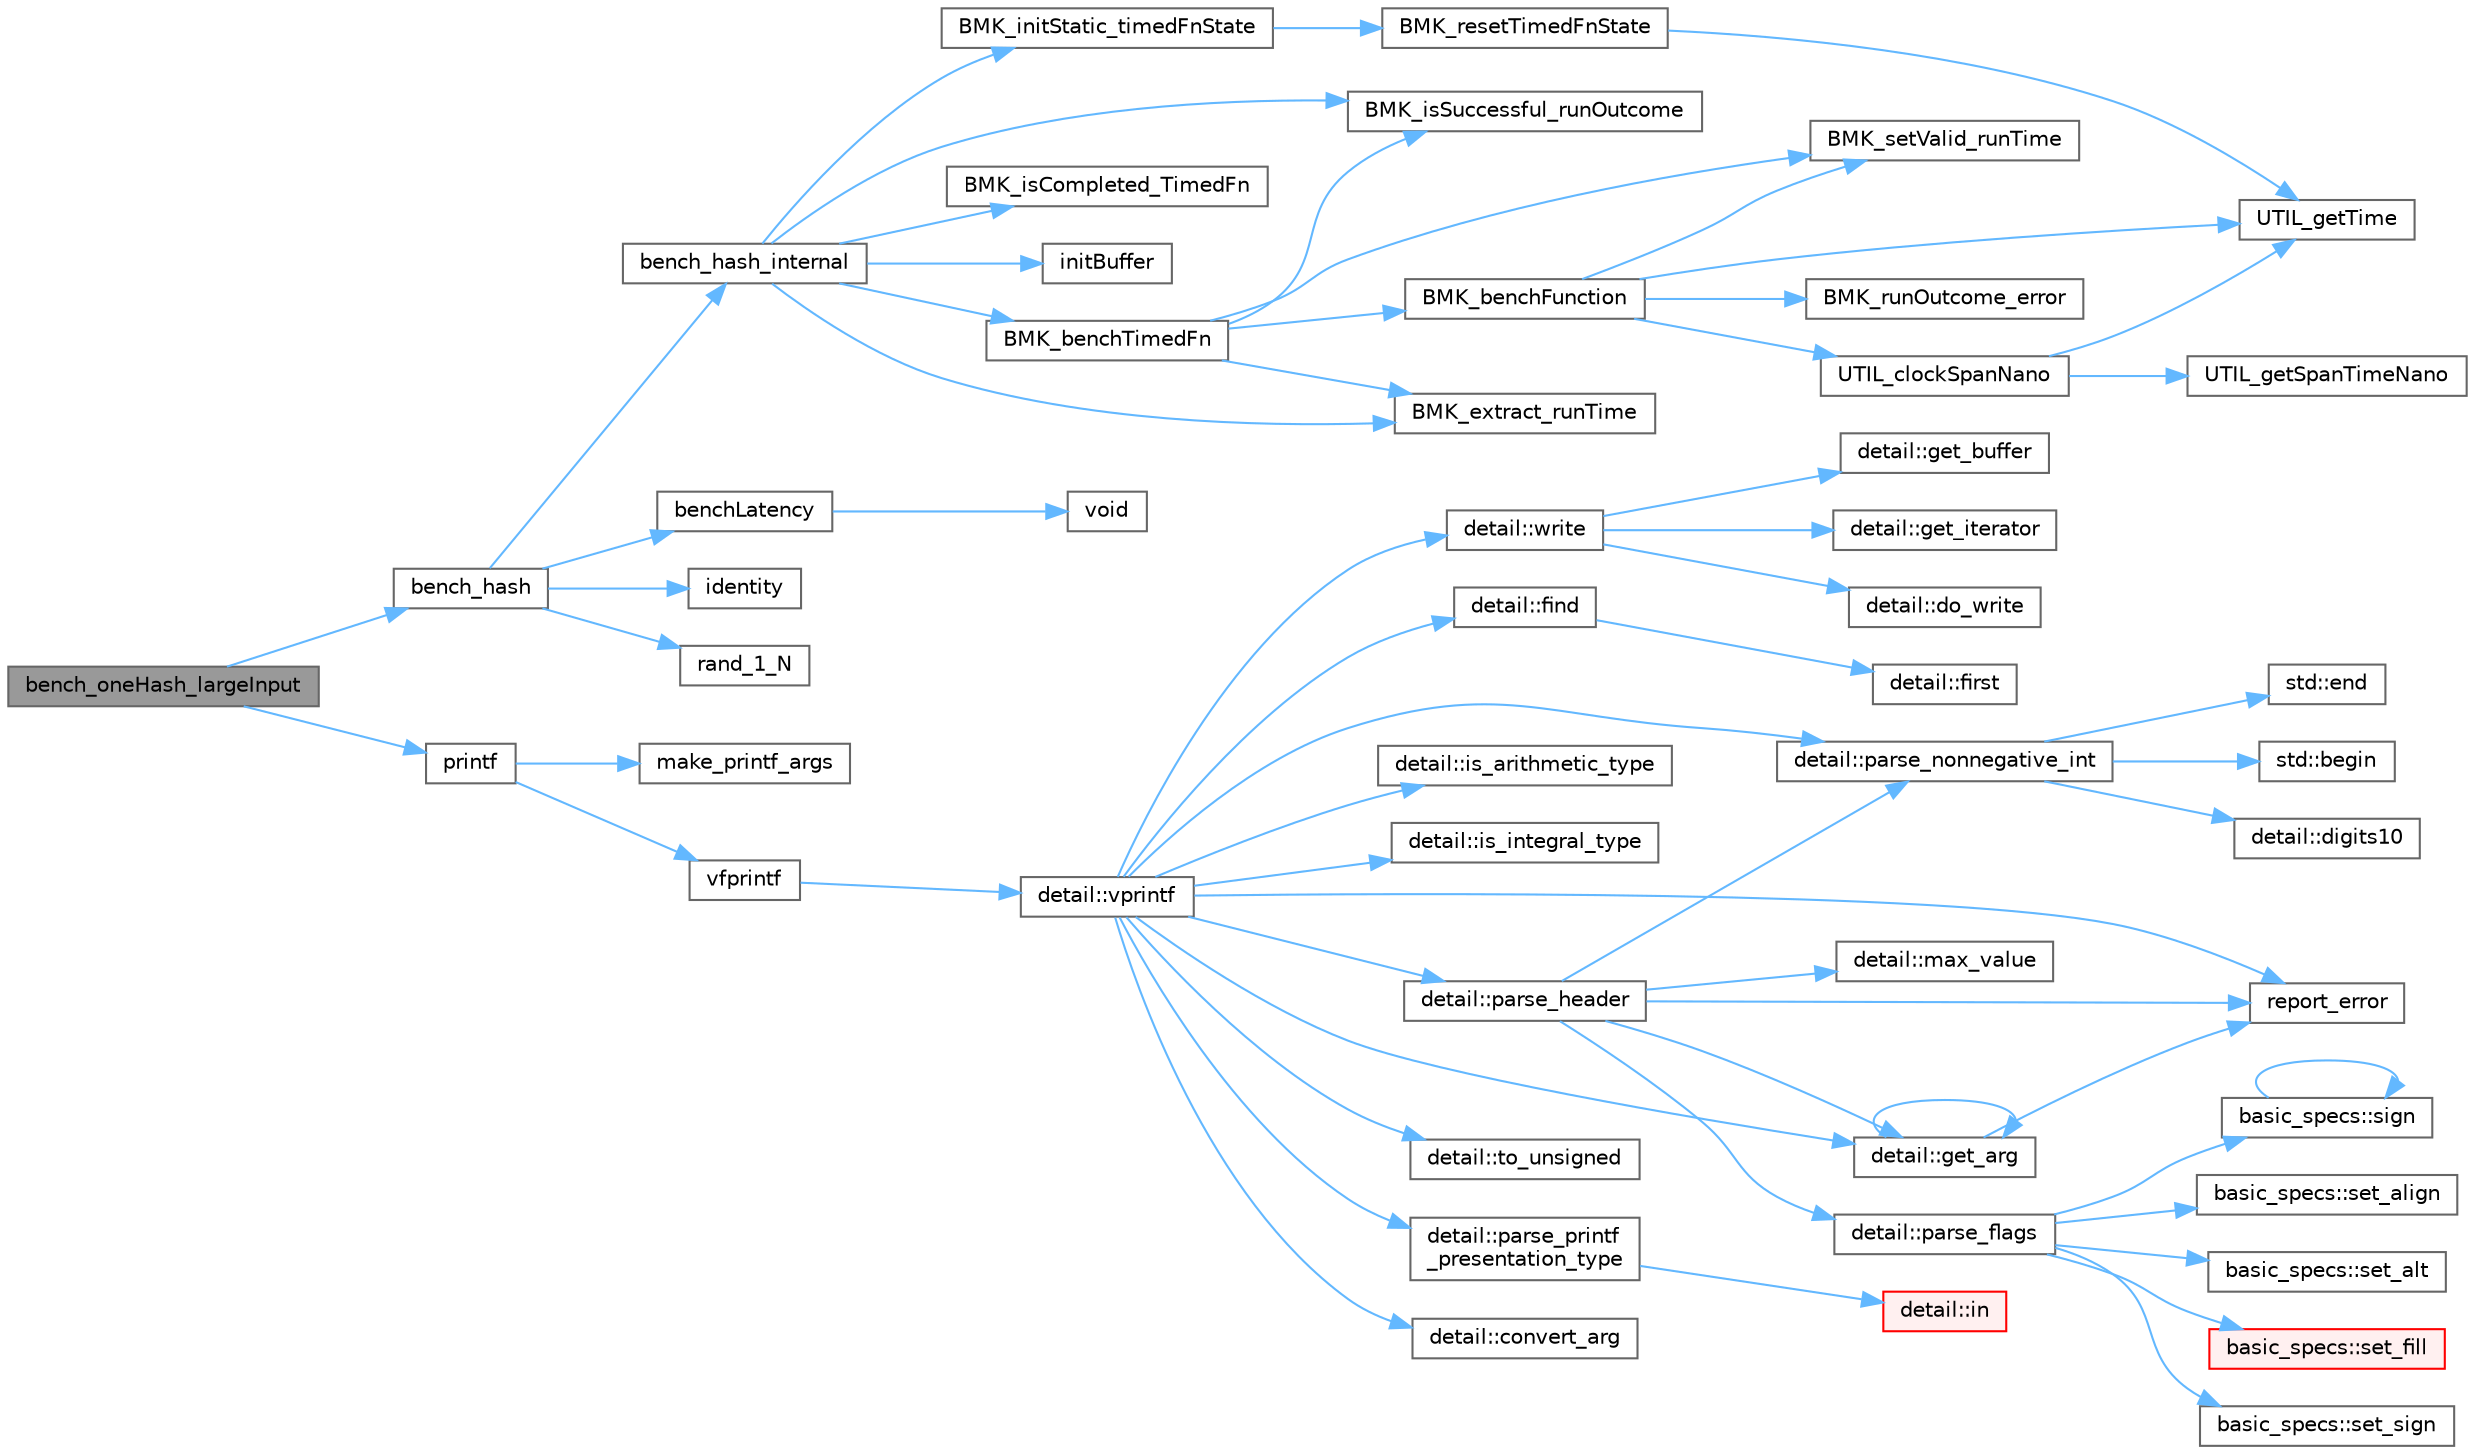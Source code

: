 digraph "bench_oneHash_largeInput"
{
 // LATEX_PDF_SIZE
  bgcolor="transparent";
  edge [fontname=Helvetica,fontsize=10,labelfontname=Helvetica,labelfontsize=10];
  node [fontname=Helvetica,fontsize=10,shape=box,height=0.2,width=0.4];
  rankdir="LR";
  Node1 [id="Node000001",label="bench_oneHash_largeInput",height=0.2,width=0.4,color="gray40", fillcolor="grey60", style="filled", fontcolor="black",tooltip=" "];
  Node1 -> Node2 [id="edge61_Node000001_Node000002",color="steelblue1",style="solid",tooltip=" "];
  Node2 [id="Node000002",label="bench_hash",height=0.2,width=0.4,color="grey40", fillcolor="white", style="filled",URL="$bench_hash_8c.html#ac52e968c4cde699b31b34eae1f1c6134",tooltip=" "];
  Node2 -> Node3 [id="edge62_Node000002_Node000003",color="steelblue1",style="solid",tooltip=" "];
  Node3 [id="Node000003",label="bench_hash_internal",height=0.2,width=0.4,color="grey40", fillcolor="white", style="filled",URL="$bench_hash_8c.html#a1ada99726ec21df6cf78e8c5d9c7c023",tooltip=" "];
  Node3 -> Node4 [id="edge63_Node000003_Node000004",color="steelblue1",style="solid",tooltip=" "];
  Node4 [id="Node000004",label="BMK_benchTimedFn",height=0.2,width=0.4,color="grey40", fillcolor="white", style="filled",URL="$benchfn_8c.html#a3809a48a15bf199e3ed224e62b0aba7f",tooltip=" "];
  Node4 -> Node5 [id="edge64_Node000004_Node000005",color="steelblue1",style="solid",tooltip=" "];
  Node5 [id="Node000005",label="BMK_benchFunction",height=0.2,width=0.4,color="grey40", fillcolor="white", style="filled",URL="$benchfn_8c.html#a4109ce4f5f7108340355327aa903d23b",tooltip=" "];
  Node5 -> Node6 [id="edge65_Node000005_Node000006",color="steelblue1",style="solid",tooltip=" "];
  Node6 [id="Node000006",label="BMK_runOutcome_error",height=0.2,width=0.4,color="grey40", fillcolor="white", style="filled",URL="$benchfn_8c.html#a9765028458b8ebaf3c8c4b142534b128",tooltip=" "];
  Node5 -> Node7 [id="edge66_Node000005_Node000007",color="steelblue1",style="solid",tooltip=" "];
  Node7 [id="Node000007",label="BMK_setValid_runTime",height=0.2,width=0.4,color="grey40", fillcolor="white", style="filled",URL="$benchfn_8c.html#a358ceb75f0536bb9ac7c395300cb8152",tooltip=" "];
  Node5 -> Node8 [id="edge67_Node000005_Node000008",color="steelblue1",style="solid",tooltip=" "];
  Node8 [id="Node000008",label="UTIL_clockSpanNano",height=0.2,width=0.4,color="grey40", fillcolor="white", style="filled",URL="$timefn_8c.html#a7352a4b15c62053b1641758105243da7",tooltip=" "];
  Node8 -> Node9 [id="edge68_Node000008_Node000009",color="steelblue1",style="solid",tooltip=" "];
  Node9 [id="Node000009",label="UTIL_getSpanTimeNano",height=0.2,width=0.4,color="grey40", fillcolor="white", style="filled",URL="$timefn_8c.html#a093784c8f2938c3b0c36360c125ab641",tooltip=" "];
  Node8 -> Node10 [id="edge69_Node000008_Node000010",color="steelblue1",style="solid",tooltip=" "];
  Node10 [id="Node000010",label="UTIL_getTime",height=0.2,width=0.4,color="grey40", fillcolor="white", style="filled",URL="$timefn_8c.html#aaf26c1edbb821ac4db66bd111e563016",tooltip=" "];
  Node5 -> Node10 [id="edge70_Node000005_Node000010",color="steelblue1",style="solid",tooltip=" "];
  Node4 -> Node11 [id="edge71_Node000004_Node000011",color="steelblue1",style="solid",tooltip=" "];
  Node11 [id="Node000011",label="BMK_extract_runTime",height=0.2,width=0.4,color="grey40", fillcolor="white", style="filled",URL="$benchfn_8c.html#a9d1c34a115ae666e6efb53db86ba7970",tooltip=" "];
  Node4 -> Node12 [id="edge72_Node000004_Node000012",color="steelblue1",style="solid",tooltip=" "];
  Node12 [id="Node000012",label="BMK_isSuccessful_runOutcome",height=0.2,width=0.4,color="grey40", fillcolor="white", style="filled",URL="$benchfn_8c.html#a66760bb869c5fa57e9046e69f8e79576",tooltip=" "];
  Node4 -> Node7 [id="edge73_Node000004_Node000007",color="steelblue1",style="solid",tooltip=" "];
  Node3 -> Node11 [id="edge74_Node000003_Node000011",color="steelblue1",style="solid",tooltip=" "];
  Node3 -> Node13 [id="edge75_Node000003_Node000013",color="steelblue1",style="solid",tooltip=" "];
  Node13 [id="Node000013",label="BMK_initStatic_timedFnState",height=0.2,width=0.4,color="grey40", fillcolor="white", style="filled",URL="$benchfn_8c.html#a506be07f4abe99c18067e85f0105f5d9",tooltip=" "];
  Node13 -> Node14 [id="edge76_Node000013_Node000014",color="steelblue1",style="solid",tooltip=" "];
  Node14 [id="Node000014",label="BMK_resetTimedFnState",height=0.2,width=0.4,color="grey40", fillcolor="white", style="filled",URL="$benchfn_8c.html#aa4d1ed533155dcf33a598b4d7af1589d",tooltip=" "];
  Node14 -> Node10 [id="edge77_Node000014_Node000010",color="steelblue1",style="solid",tooltip=" "];
  Node3 -> Node15 [id="edge78_Node000003_Node000015",color="steelblue1",style="solid",tooltip=" "];
  Node15 [id="Node000015",label="BMK_isCompleted_TimedFn",height=0.2,width=0.4,color="grey40", fillcolor="white", style="filled",URL="$benchfn_8c.html#a80d8ce922db19139b6fc1ed12353020f",tooltip=" "];
  Node3 -> Node12 [id="edge79_Node000003_Node000012",color="steelblue1",style="solid",tooltip=" "];
  Node3 -> Node16 [id="edge80_Node000003_Node000016",color="steelblue1",style="solid",tooltip=" "];
  Node16 [id="Node000016",label="initBuffer",height=0.2,width=0.4,color="grey40", fillcolor="white", style="filled",URL="$bench_hash_8c.html#ac698264804df08db110f1d5ccae72cb3",tooltip=" "];
  Node2 -> Node17 [id="edge81_Node000002_Node000017",color="steelblue1",style="solid",tooltip=" "];
  Node17 [id="Node000017",label="benchLatency",height=0.2,width=0.4,color="grey40", fillcolor="white", style="filled",URL="$bench_hash_8c.html#a3b081bf3c5fe5fe6f14f3a07a8bf3ae9",tooltip=" "];
  Node17 -> Node18 [id="edge82_Node000017_Node000018",color="steelblue1",style="solid",tooltip=" "];
  Node18 [id="Node000018",label="void",height=0.2,width=0.4,color="grey40", fillcolor="white", style="filled",URL="$mimalloc_8h.html#a9d6d8aef94ac19034a5f163606f84830",tooltip=" "];
  Node2 -> Node19 [id="edge83_Node000002_Node000019",color="steelblue1",style="solid",tooltip=" "];
  Node19 [id="Node000019",label="identity",height=0.2,width=0.4,color="grey40", fillcolor="white", style="filled",URL="$bench_hash_8c.html#a0aa0e76fd996840c0b91e4fe3f3acb86",tooltip=" "];
  Node2 -> Node20 [id="edge84_Node000002_Node000020",color="steelblue1",style="solid",tooltip=" "];
  Node20 [id="Node000020",label="rand_1_N",height=0.2,width=0.4,color="grey40", fillcolor="white", style="filled",URL="$bench_hash_8c.html#a7f27da475b6b37073a538ac293eabc53",tooltip=" "];
  Node1 -> Node21 [id="edge85_Node000001_Node000021",color="steelblue1",style="solid",tooltip=" "];
  Node21 [id="Node000021",label="printf",height=0.2,width=0.4,color="grey40", fillcolor="white", style="filled",URL="$printf_8h.html#aee3ed3a831f25f07e7be3919fff2203a",tooltip=" "];
  Node21 -> Node22 [id="edge86_Node000021_Node000022",color="steelblue1",style="solid",tooltip=" "];
  Node22 [id="Node000022",label="make_printf_args",height=0.2,width=0.4,color="grey40", fillcolor="white", style="filled",URL="$printf_8h.html#a27dcc0efcda04388971dbea3c875f122",tooltip=" "];
  Node21 -> Node23 [id="edge87_Node000021_Node000023",color="steelblue1",style="solid",tooltip=" "];
  Node23 [id="Node000023",label="vfprintf",height=0.2,width=0.4,color="grey40", fillcolor="white", style="filled",URL="$printf_8h.html#abb30aad964fc771fb52cf3ad88649df2",tooltip=" "];
  Node23 -> Node24 [id="edge88_Node000023_Node000024",color="steelblue1",style="solid",tooltip=" "];
  Node24 [id="Node000024",label="detail::vprintf",height=0.2,width=0.4,color="grey40", fillcolor="white", style="filled",URL="$namespacedetail.html#a1c8c2218e4c822aa8f743fb9c573717f",tooltip=" "];
  Node24 -> Node25 [id="edge89_Node000024_Node000025",color="steelblue1",style="solid",tooltip=" "];
  Node25 [id="Node000025",label="detail::convert_arg",height=0.2,width=0.4,color="grey40", fillcolor="white", style="filled",URL="$namespacedetail.html#a03c11572c9a664266d6925f327dec7f3",tooltip=" "];
  Node24 -> Node26 [id="edge90_Node000024_Node000026",color="steelblue1",style="solid",tooltip=" "];
  Node26 [id="Node000026",label="detail::find",height=0.2,width=0.4,color="grey40", fillcolor="white", style="filled",URL="$namespacedetail.html#a6b71952fab3dc32f3edb2c3e9811d8d9",tooltip=" "];
  Node26 -> Node27 [id="edge91_Node000026_Node000027",color="steelblue1",style="solid",tooltip=" "];
  Node27 [id="Node000027",label="detail::first",height=0.2,width=0.4,color="grey40", fillcolor="white", style="filled",URL="$namespacedetail.html#a02319a3deb124802b88b61f85987df5e",tooltip=" "];
  Node24 -> Node28 [id="edge92_Node000024_Node000028",color="steelblue1",style="solid",tooltip=" "];
  Node28 [id="Node000028",label="detail::get_arg",height=0.2,width=0.4,color="grey40", fillcolor="white", style="filled",URL="$namespacedetail.html#a342ef250e45bd09b2ef666b6fae1c355",tooltip=" "];
  Node28 -> Node28 [id="edge93_Node000028_Node000028",color="steelblue1",style="solid",tooltip=" "];
  Node28 -> Node29 [id="edge94_Node000028_Node000029",color="steelblue1",style="solid",tooltip=" "];
  Node29 [id="Node000029",label="report_error",height=0.2,width=0.4,color="grey40", fillcolor="white", style="filled",URL="$format-inl_8h.html#a5555893692b00b61b3886349332fd01f",tooltip=" "];
  Node24 -> Node30 [id="edge95_Node000024_Node000030",color="steelblue1",style="solid",tooltip=" "];
  Node30 [id="Node000030",label="detail::is_arithmetic_type",height=0.2,width=0.4,color="grey40", fillcolor="white", style="filled",URL="$namespacedetail.html#a802c50a56a3495fdab6020b375ba1389",tooltip=" "];
  Node24 -> Node31 [id="edge96_Node000024_Node000031",color="steelblue1",style="solid",tooltip=" "];
  Node31 [id="Node000031",label="detail::is_integral_type",height=0.2,width=0.4,color="grey40", fillcolor="white", style="filled",URL="$namespacedetail.html#a2a60f8d1bee41b803f43fc42b707b5d1",tooltip=" "];
  Node24 -> Node32 [id="edge97_Node000024_Node000032",color="steelblue1",style="solid",tooltip=" "];
  Node32 [id="Node000032",label="detail::parse_header",height=0.2,width=0.4,color="grey40", fillcolor="white", style="filled",URL="$namespacedetail.html#afc9d93e58b8edb8077f8bc8eee7f4035",tooltip=" "];
  Node32 -> Node28 [id="edge98_Node000032_Node000028",color="steelblue1",style="solid",tooltip=" "];
  Node32 -> Node33 [id="edge99_Node000032_Node000033",color="steelblue1",style="solid",tooltip=" "];
  Node33 [id="Node000033",label="detail::max_value",height=0.2,width=0.4,color="grey40", fillcolor="white", style="filled",URL="$namespacedetail.html#a45c2130c44ebe54179eafcee3cda2bfb",tooltip=" "];
  Node32 -> Node34 [id="edge100_Node000032_Node000034",color="steelblue1",style="solid",tooltip=" "];
  Node34 [id="Node000034",label="detail::parse_flags",height=0.2,width=0.4,color="grey40", fillcolor="white", style="filled",URL="$namespacedetail.html#a4213daed116a37e1767881da51238261",tooltip=" "];
  Node34 -> Node35 [id="edge101_Node000034_Node000035",color="steelblue1",style="solid",tooltip=" "];
  Node35 [id="Node000035",label="basic_specs::set_align",height=0.2,width=0.4,color="grey40", fillcolor="white", style="filled",URL="$classbasic__specs.html#ad73b6f854341aaabc744bf54e6ea6af6",tooltip=" "];
  Node34 -> Node36 [id="edge102_Node000034_Node000036",color="steelblue1",style="solid",tooltip=" "];
  Node36 [id="Node000036",label="basic_specs::set_alt",height=0.2,width=0.4,color="grey40", fillcolor="white", style="filled",URL="$classbasic__specs.html#a5f10314706a8a3d579f882f30d283b61",tooltip=" "];
  Node34 -> Node37 [id="edge103_Node000034_Node000037",color="steelblue1",style="solid",tooltip=" "];
  Node37 [id="Node000037",label="basic_specs::set_fill",height=0.2,width=0.4,color="red", fillcolor="#FFF0F0", style="filled",URL="$classbasic__specs.html#a1600987fb39fed5dfdac21b218061a9e",tooltip=" "];
  Node34 -> Node39 [id="edge104_Node000034_Node000039",color="steelblue1",style="solid",tooltip=" "];
  Node39 [id="Node000039",label="basic_specs::set_sign",height=0.2,width=0.4,color="grey40", fillcolor="white", style="filled",URL="$classbasic__specs.html#a7020ec66ba6918727e4102567c5c731a",tooltip=" "];
  Node34 -> Node40 [id="edge105_Node000034_Node000040",color="steelblue1",style="solid",tooltip=" "];
  Node40 [id="Node000040",label="basic_specs::sign",height=0.2,width=0.4,color="grey40", fillcolor="white", style="filled",URL="$classbasic__specs.html#a380e6ff33a8ae05e3ef479bf95696ad2",tooltip=" "];
  Node40 -> Node40 [id="edge106_Node000040_Node000040",color="steelblue1",style="solid",tooltip=" "];
  Node32 -> Node41 [id="edge107_Node000032_Node000041",color="steelblue1",style="solid",tooltip=" "];
  Node41 [id="Node000041",label="detail::parse_nonnegative_int",height=0.2,width=0.4,color="grey40", fillcolor="white", style="filled",URL="$namespacedetail.html#a338caba782225e115a9902d4d0835f5f",tooltip=" "];
  Node41 -> Node42 [id="edge108_Node000041_Node000042",color="steelblue1",style="solid",tooltip=" "];
  Node42 [id="Node000042",label="std::begin",height=0.2,width=0.4,color="grey40", fillcolor="white", style="filled",URL="$namespacestd.html#aec76fc52a775d29bc4058c8e1405045a",tooltip=" "];
  Node41 -> Node43 [id="edge109_Node000041_Node000043",color="steelblue1",style="solid",tooltip=" "];
  Node43 [id="Node000043",label="detail::digits10",height=0.2,width=0.4,color="grey40", fillcolor="white", style="filled",URL="$namespacedetail.html#a3a043db05db2d07deb2d98ba2d04b4eb",tooltip=" "];
  Node41 -> Node44 [id="edge110_Node000041_Node000044",color="steelblue1",style="solid",tooltip=" "];
  Node44 [id="Node000044",label="std::end",height=0.2,width=0.4,color="grey40", fillcolor="white", style="filled",URL="$namespacestd.html#a35f71a4c49ddf38bb590177e3a4b2598",tooltip=" "];
  Node32 -> Node29 [id="edge111_Node000032_Node000029",color="steelblue1",style="solid",tooltip=" "];
  Node24 -> Node41 [id="edge112_Node000024_Node000041",color="steelblue1",style="solid",tooltip=" "];
  Node24 -> Node45 [id="edge113_Node000024_Node000045",color="steelblue1",style="solid",tooltip=" "];
  Node45 [id="Node000045",label="detail::parse_printf\l_presentation_type",height=0.2,width=0.4,color="grey40", fillcolor="white", style="filled",URL="$namespacedetail.html#aa2cb095169b23e3a66260ad7078f44cc",tooltip=" "];
  Node45 -> Node46 [id="edge114_Node000045_Node000046",color="steelblue1",style="solid",tooltip=" "];
  Node46 [id="Node000046",label="detail::in",height=0.2,width=0.4,color="red", fillcolor="#FFF0F0", style="filled",URL="$namespacedetail.html#a52a5e2ed06c229dcf95ea5c46d48d05e",tooltip=" "];
  Node24 -> Node29 [id="edge115_Node000024_Node000029",color="steelblue1",style="solid",tooltip=" "];
  Node24 -> Node48 [id="edge116_Node000024_Node000048",color="steelblue1",style="solid",tooltip=" "];
  Node48 [id="Node000048",label="detail::to_unsigned",height=0.2,width=0.4,color="grey40", fillcolor="white", style="filled",URL="$namespacedetail.html#a4855e668246c731a97484efc329f2aac",tooltip=" "];
  Node24 -> Node49 [id="edge117_Node000024_Node000049",color="steelblue1",style="solid",tooltip=" "];
  Node49 [id="Node000049",label="detail::write",height=0.2,width=0.4,color="grey40", fillcolor="white", style="filled",URL="$namespacedetail.html#a29dacf26eedc9e3575fb57329a5ca0a3",tooltip=" "];
  Node49 -> Node50 [id="edge118_Node000049_Node000050",color="steelblue1",style="solid",tooltip=" "];
  Node50 [id="Node000050",label="detail::do_write",height=0.2,width=0.4,color="grey40", fillcolor="white", style="filled",URL="$namespacedetail.html#a5007cc441bd246a9096070c10d1ea683",tooltip=" "];
  Node49 -> Node51 [id="edge119_Node000049_Node000051",color="steelblue1",style="solid",tooltip=" "];
  Node51 [id="Node000051",label="detail::get_buffer",height=0.2,width=0.4,color="grey40", fillcolor="white", style="filled",URL="$namespacedetail.html#ad803bb19df422bc4c4f92d75c7564437",tooltip=" "];
  Node49 -> Node52 [id="edge120_Node000049_Node000052",color="steelblue1",style="solid",tooltip=" "];
  Node52 [id="Node000052",label="detail::get_iterator",height=0.2,width=0.4,color="grey40", fillcolor="white", style="filled",URL="$namespacedetail.html#a05e3e231207d3f28f83261c2e7ad2fe5",tooltip=" "];
}
